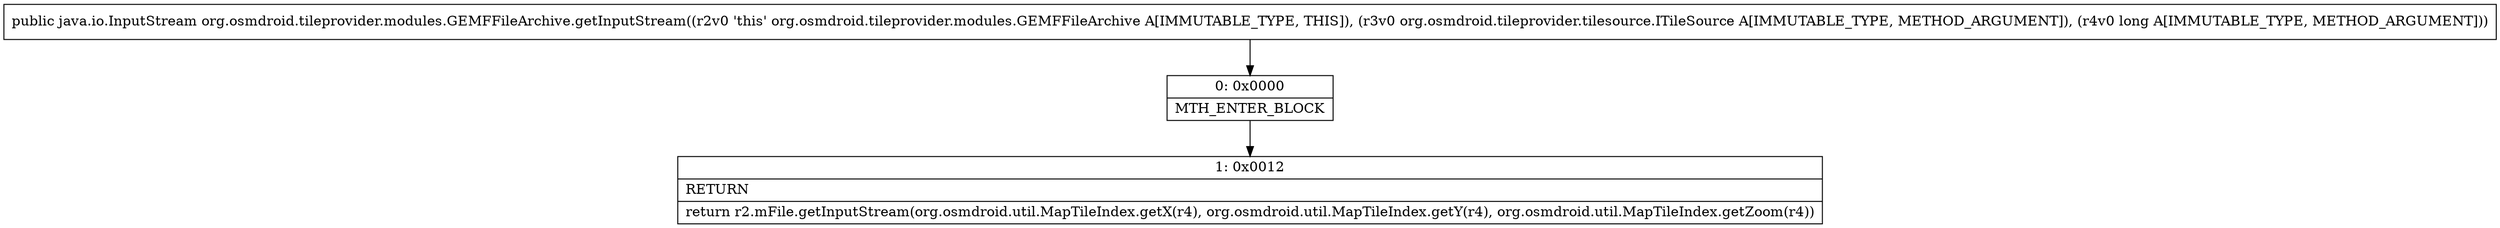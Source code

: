digraph "CFG fororg.osmdroid.tileprovider.modules.GEMFFileArchive.getInputStream(Lorg\/osmdroid\/tileprovider\/tilesource\/ITileSource;J)Ljava\/io\/InputStream;" {
Node_0 [shape=record,label="{0\:\ 0x0000|MTH_ENTER_BLOCK\l}"];
Node_1 [shape=record,label="{1\:\ 0x0012|RETURN\l|return r2.mFile.getInputStream(org.osmdroid.util.MapTileIndex.getX(r4), org.osmdroid.util.MapTileIndex.getY(r4), org.osmdroid.util.MapTileIndex.getZoom(r4))\l}"];
MethodNode[shape=record,label="{public java.io.InputStream org.osmdroid.tileprovider.modules.GEMFFileArchive.getInputStream((r2v0 'this' org.osmdroid.tileprovider.modules.GEMFFileArchive A[IMMUTABLE_TYPE, THIS]), (r3v0 org.osmdroid.tileprovider.tilesource.ITileSource A[IMMUTABLE_TYPE, METHOD_ARGUMENT]), (r4v0 long A[IMMUTABLE_TYPE, METHOD_ARGUMENT])) }"];
MethodNode -> Node_0;
Node_0 -> Node_1;
}

